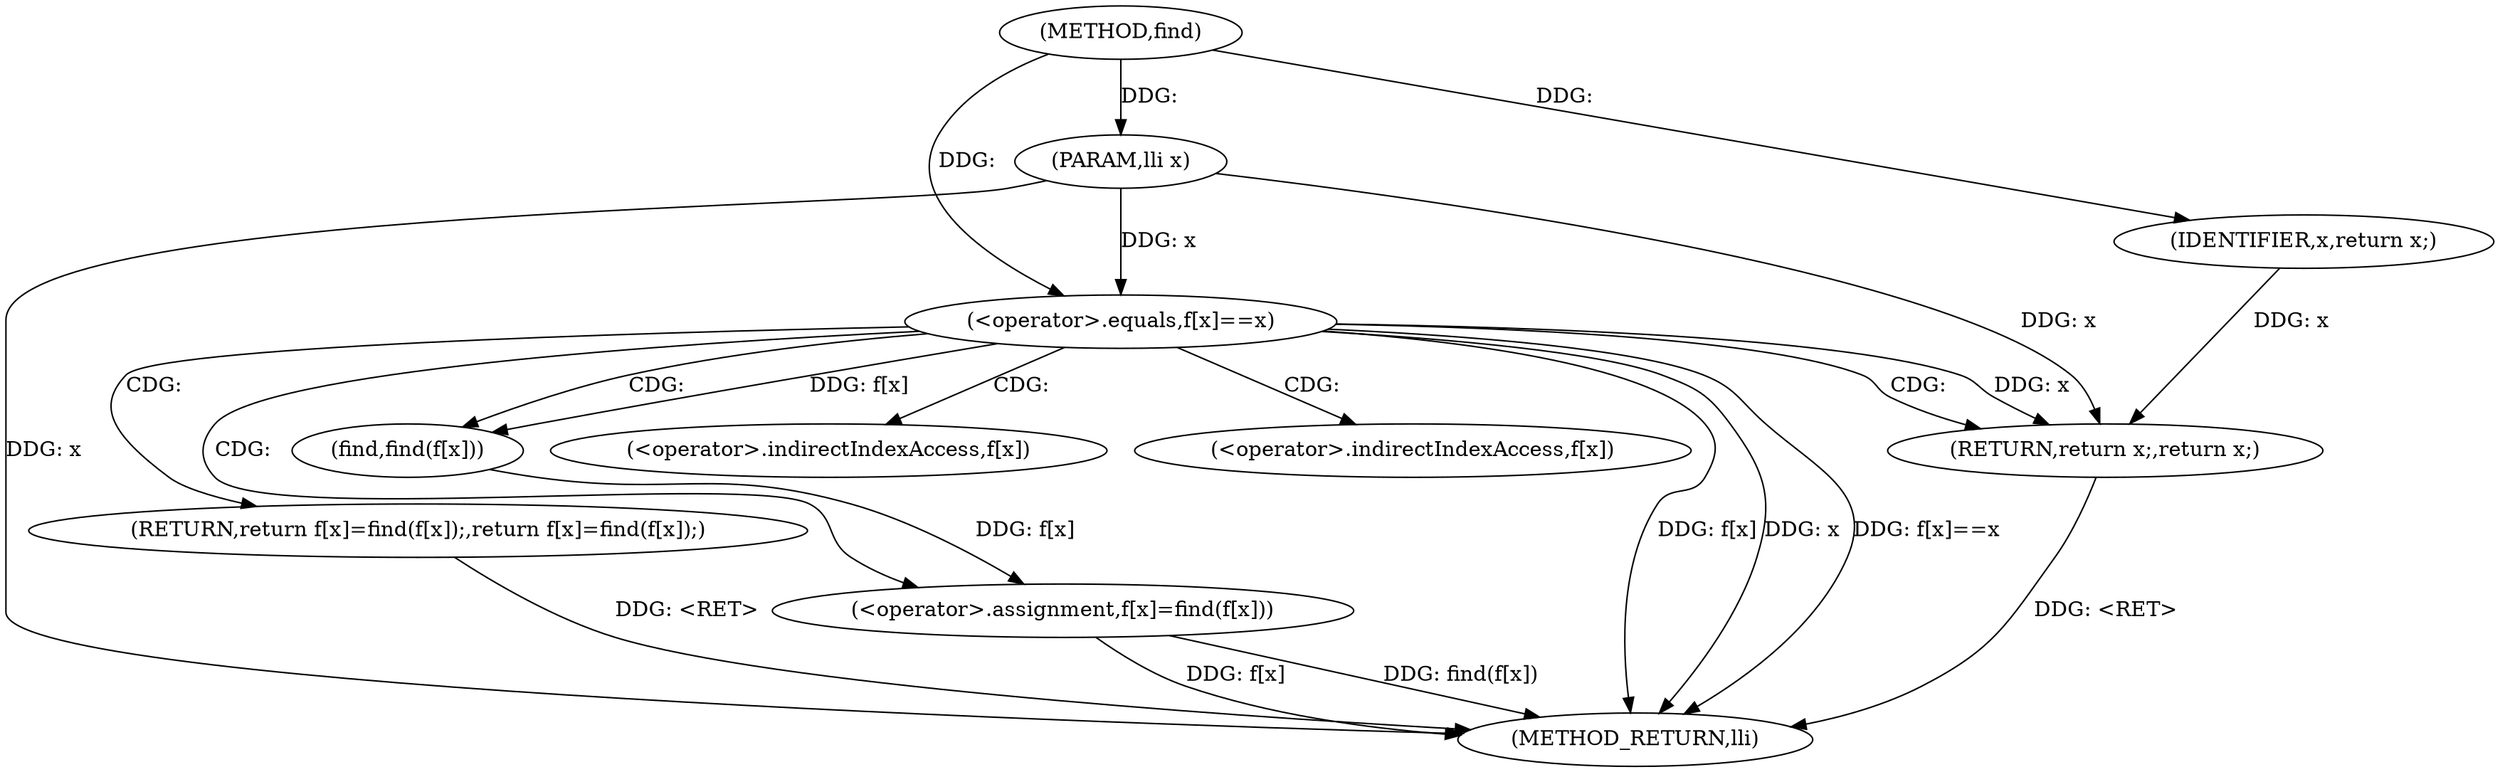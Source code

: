 digraph "find" {  
"1000233" [label = "(METHOD,find)" ]
"1000254" [label = "(METHOD_RETURN,lli)" ]
"1000234" [label = "(PARAM,lli x)" ]
"1000237" [label = "(<operator>.equals,f[x]==x)" ]
"1000242" [label = "(RETURN,return x;,return x;)" ]
"1000243" [label = "(IDENTIFIER,x,return x;)" ]
"1000245" [label = "(RETURN,return f[x]=find(f[x]);,return f[x]=find(f[x]);)" ]
"1000246" [label = "(<operator>.assignment,f[x]=find(f[x]))" ]
"1000250" [label = "(find,find(f[x]))" ]
"1000247" [label = "(<operator>.indirectIndexAccess,f[x])" ]
"1000251" [label = "(<operator>.indirectIndexAccess,f[x])" ]
  "1000242" -> "1000254"  [ label = "DDG: <RET>"] 
  "1000245" -> "1000254"  [ label = "DDG: <RET>"] 
  "1000234" -> "1000254"  [ label = "DDG: x"] 
  "1000237" -> "1000254"  [ label = "DDG: f[x]"] 
  "1000237" -> "1000254"  [ label = "DDG: x"] 
  "1000237" -> "1000254"  [ label = "DDG: f[x]==x"] 
  "1000246" -> "1000254"  [ label = "DDG: f[x]"] 
  "1000246" -> "1000254"  [ label = "DDG: find(f[x])"] 
  "1000233" -> "1000234"  [ label = "DDG: "] 
  "1000243" -> "1000242"  [ label = "DDG: x"] 
  "1000237" -> "1000242"  [ label = "DDG: x"] 
  "1000234" -> "1000242"  [ label = "DDG: x"] 
  "1000234" -> "1000237"  [ label = "DDG: x"] 
  "1000233" -> "1000237"  [ label = "DDG: "] 
  "1000233" -> "1000243"  [ label = "DDG: "] 
  "1000250" -> "1000246"  [ label = "DDG: f[x]"] 
  "1000237" -> "1000250"  [ label = "DDG: f[x]"] 
  "1000237" -> "1000247"  [ label = "CDG: "] 
  "1000237" -> "1000245"  [ label = "CDG: "] 
  "1000237" -> "1000242"  [ label = "CDG: "] 
  "1000237" -> "1000246"  [ label = "CDG: "] 
  "1000237" -> "1000250"  [ label = "CDG: "] 
  "1000237" -> "1000251"  [ label = "CDG: "] 
}
